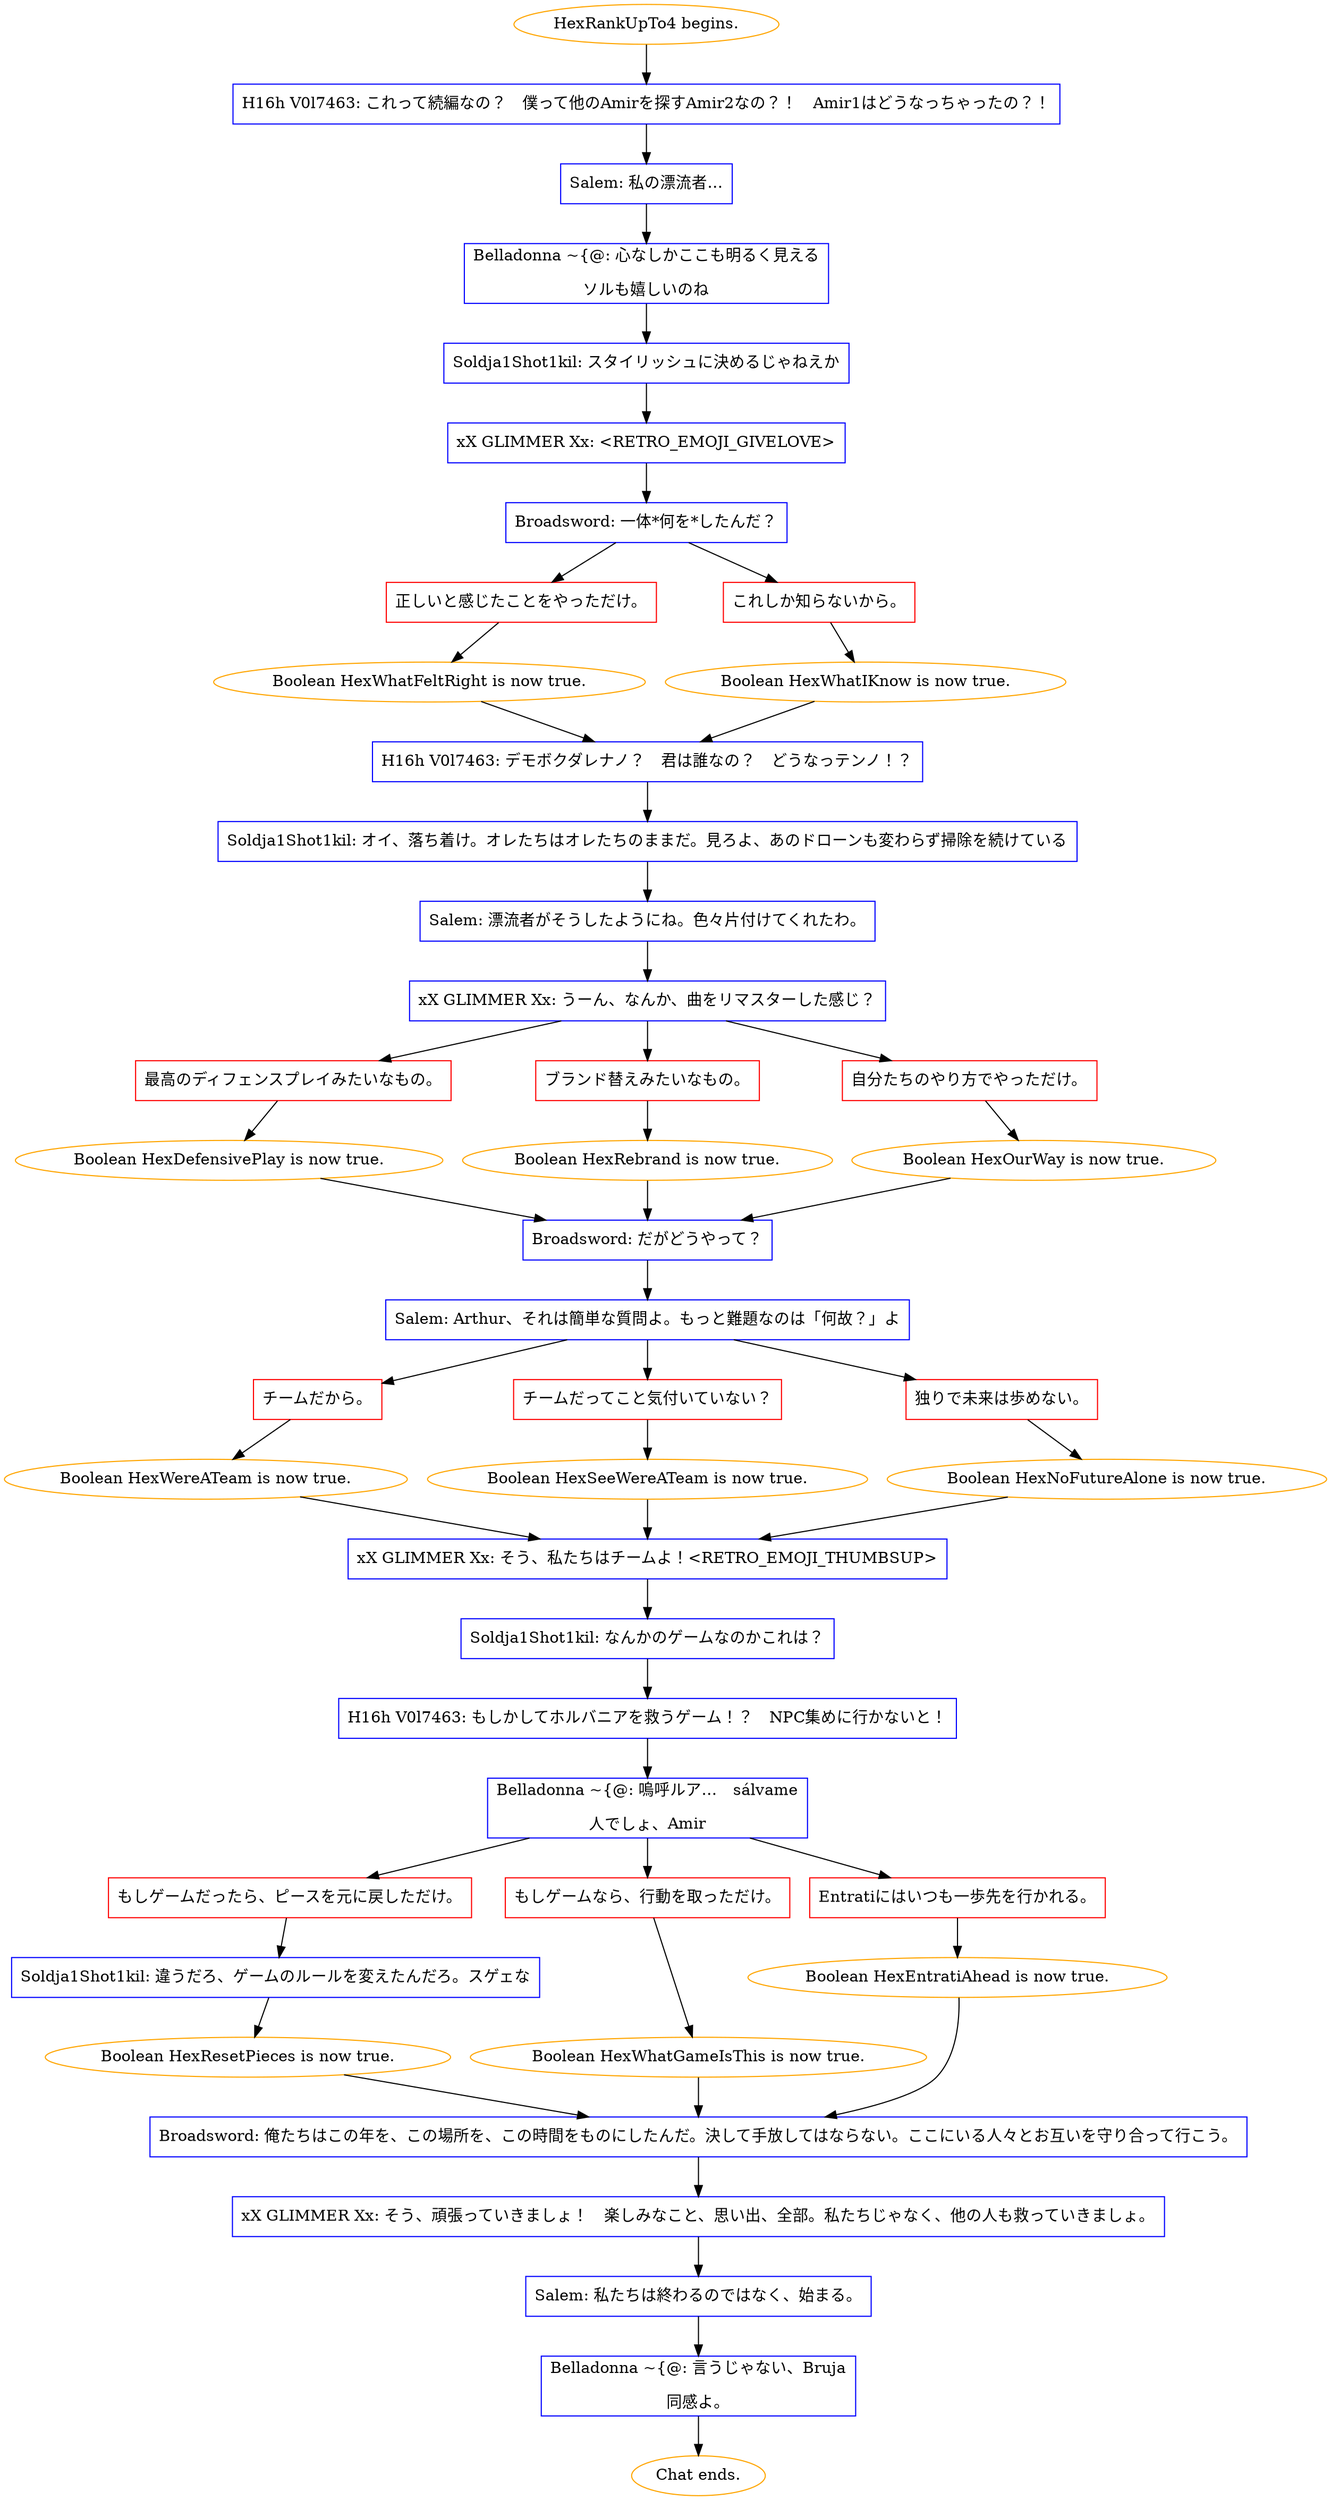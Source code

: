 digraph {
	"HexRankUpTo4 begins." [color=orange];
		"HexRankUpTo4 begins." -> j2702474650;
	j2702474650 [label="H16h V0l7463: これって続編なの？　僕って他のAmirを探すAmir2なの？！　Amir1はどうなっちゃったの？！",shape=box,color=blue];
		j2702474650 -> j4068204149;
	j4068204149 [label="Salem: 私の漂流者…",shape=box,color=blue];
		j4068204149 -> j3786563614;
	j3786563614 [label="Belladonna ~{@: 心なしかここも明るく見える
ソルも嬉しいのね",shape=box,color=blue];
		j3786563614 -> j2240463149;
	j2240463149 [label="Soldja1Shot1kil: スタイリッシュに決めるじゃねえか",shape=box,color=blue];
		j2240463149 -> j3377970278;
	j3377970278 [label="xX GLIMMER Xx: <RETRO_EMOJI_GIVELOVE>",shape=box,color=blue];
		j3377970278 -> j2525416988;
	j2525416988 [label="Broadsword: 一体*何を*したんだ？",shape=box,color=blue];
		j2525416988 -> j3498885103;
		j2525416988 -> j6997533;
	j3498885103 [label="正しいと感じたことをやっただけ。",shape=box,color=red];
		j3498885103 -> j728979908;
	j6997533 [label="これしか知らないから。",shape=box,color=red];
		j6997533 -> j4209709445;
	j728979908 [label="Boolean HexWhatFeltRight is now true.",color=orange];
		j728979908 -> j2979992099;
	j4209709445 [label="Boolean HexWhatIKnow is now true.",color=orange];
		j4209709445 -> j2979992099;
	j2979992099 [label="H16h V0l7463: デモボクダレナノ？　君は誰なの？　どうなっテンノ！？",shape=box,color=blue];
		j2979992099 -> j837908084;
	j837908084 [label="Soldja1Shot1kil: オイ、落ち着け。オレたちはオレたちのままだ。見ろよ、あのドローンも変わらず掃除を続けている",shape=box,color=blue];
		j837908084 -> j60494107;
	j60494107 [label="Salem: 漂流者がそうしたようにね。色々片付けてくれたわ。",shape=box,color=blue];
		j60494107 -> j2672249146;
	j2672249146 [label="xX GLIMMER Xx: うーん、なんか、曲をリマスターした感じ？",shape=box,color=blue];
		j2672249146 -> j332278782;
		j2672249146 -> j2419678010;
		j2672249146 -> j2663619609;
	j332278782 [label="最高のディフェンスプレイみたいなもの。",shape=box,color=red];
		j332278782 -> j514299626;
	j2419678010 [label="ブランド替えみたいなもの。",shape=box,color=red];
		j2419678010 -> j2354625865;
	j2663619609 [label="自分たちのやり方でやっただけ。",shape=box,color=red];
		j2663619609 -> j3172579626;
	j514299626 [label="Boolean HexDefensivePlay is now true.",color=orange];
		j514299626 -> j1300411339;
	j2354625865 [label="Boolean HexRebrand is now true.",color=orange];
		j2354625865 -> j1300411339;
	j3172579626 [label="Boolean HexOurWay is now true.",color=orange];
		j3172579626 -> j1300411339;
	j1300411339 [label="Broadsword: だがどうやって？",shape=box,color=blue];
		j1300411339 -> j1974731743;
	j1974731743 [label="Salem: Arthur、それは簡単な質問よ。もっと難題なのは「何故？」よ",shape=box,color=blue];
		j1974731743 -> j2167591135;
		j1974731743 -> j496199650;
		j1974731743 -> j277630316;
	j2167591135 [label="チームだから。",shape=box,color=red];
		j2167591135 -> j954175423;
	j496199650 [label="チームだってこと気付いていない？",shape=box,color=red];
		j496199650 -> j2590184841;
	j277630316 [label="独りで未来は歩めない。",shape=box,color=red];
		j277630316 -> j215353211;
	j954175423 [label="Boolean HexWereATeam is now true.",color=orange];
		j954175423 -> j844613498;
	j2590184841 [label="Boolean HexSeeWereATeam is now true.",color=orange];
		j2590184841 -> j844613498;
	j215353211 [label="Boolean HexNoFutureAlone is now true.",color=orange];
		j215353211 -> j844613498;
	j844613498 [label="xX GLIMMER Xx: そう、私たちはチームよ！<RETRO_EMOJI_THUMBSUP>",shape=box,color=blue];
		j844613498 -> j1881490877;
	j1881490877 [label="Soldja1Shot1kil: なんかのゲームなのかこれは？",shape=box,color=blue];
		j1881490877 -> j2083629494;
	j2083629494 [label="H16h V0l7463: もしかしてホルバニアを救うゲーム！？　NPC集めに行かないと！",shape=box,color=blue];
		j2083629494 -> j3672432311;
	j3672432311 [label="Belladonna ~{@: 嗚呼ルア…　sálvame
人でしょ、Amir",shape=box,color=blue];
		j3672432311 -> j668178177;
		j3672432311 -> j807094028;
		j3672432311 -> j118632275;
	j668178177 [label="もしゲームだったら、ピースを元に戻しただけ。",shape=box,color=red];
		j668178177 -> j2585944533;
	j807094028 [label="もしゲームなら、行動を取っただけ。",shape=box,color=red];
		j807094028 -> j488493145;
	j118632275 [label="Entratiにはいつも一歩先を行かれる。",shape=box,color=red];
		j118632275 -> j4165251740;
	j2585944533 [label="Soldja1Shot1kil: 違うだろ、ゲームのルールを変えたんだろ。スゲェな",shape=box,color=blue];
		j2585944533 -> j52448446;
	j488493145 [label="Boolean HexWhatGameIsThis is now true.",color=orange];
		j488493145 -> j3033100889;
	j4165251740 [label="Boolean HexEntratiAhead is now true.",color=orange];
		j4165251740 -> j3033100889;
	j52448446 [label="Boolean HexResetPieces is now true.",color=orange];
		j52448446 -> j3033100889;
	j3033100889 [label="Broadsword: 俺たちはこの年を、この場所を、この時間をものにしたんだ。決して手放してはならない。ここにいる人々とお互いを守り合って行こう。",shape=box,color=blue];
		j3033100889 -> j1735760866;
	j1735760866 [label="xX GLIMMER Xx: そう、頑張っていきましょ！　楽しみなこと、思い出、全部。私たちじゃなく、他の人も救っていきましょ。",shape=box,color=blue];
		j1735760866 -> j4186611682;
	j4186611682 [label="Salem: 私たちは終わるのではなく、始まる。",shape=box,color=blue];
		j4186611682 -> j1674122757;
	j1674122757 [label="Belladonna ~{@: 言うじゃない、Bruja
同感よ。",shape=box,color=blue];
		j1674122757 -> "Chat ends.";
	"Chat ends." [color=orange];
}
